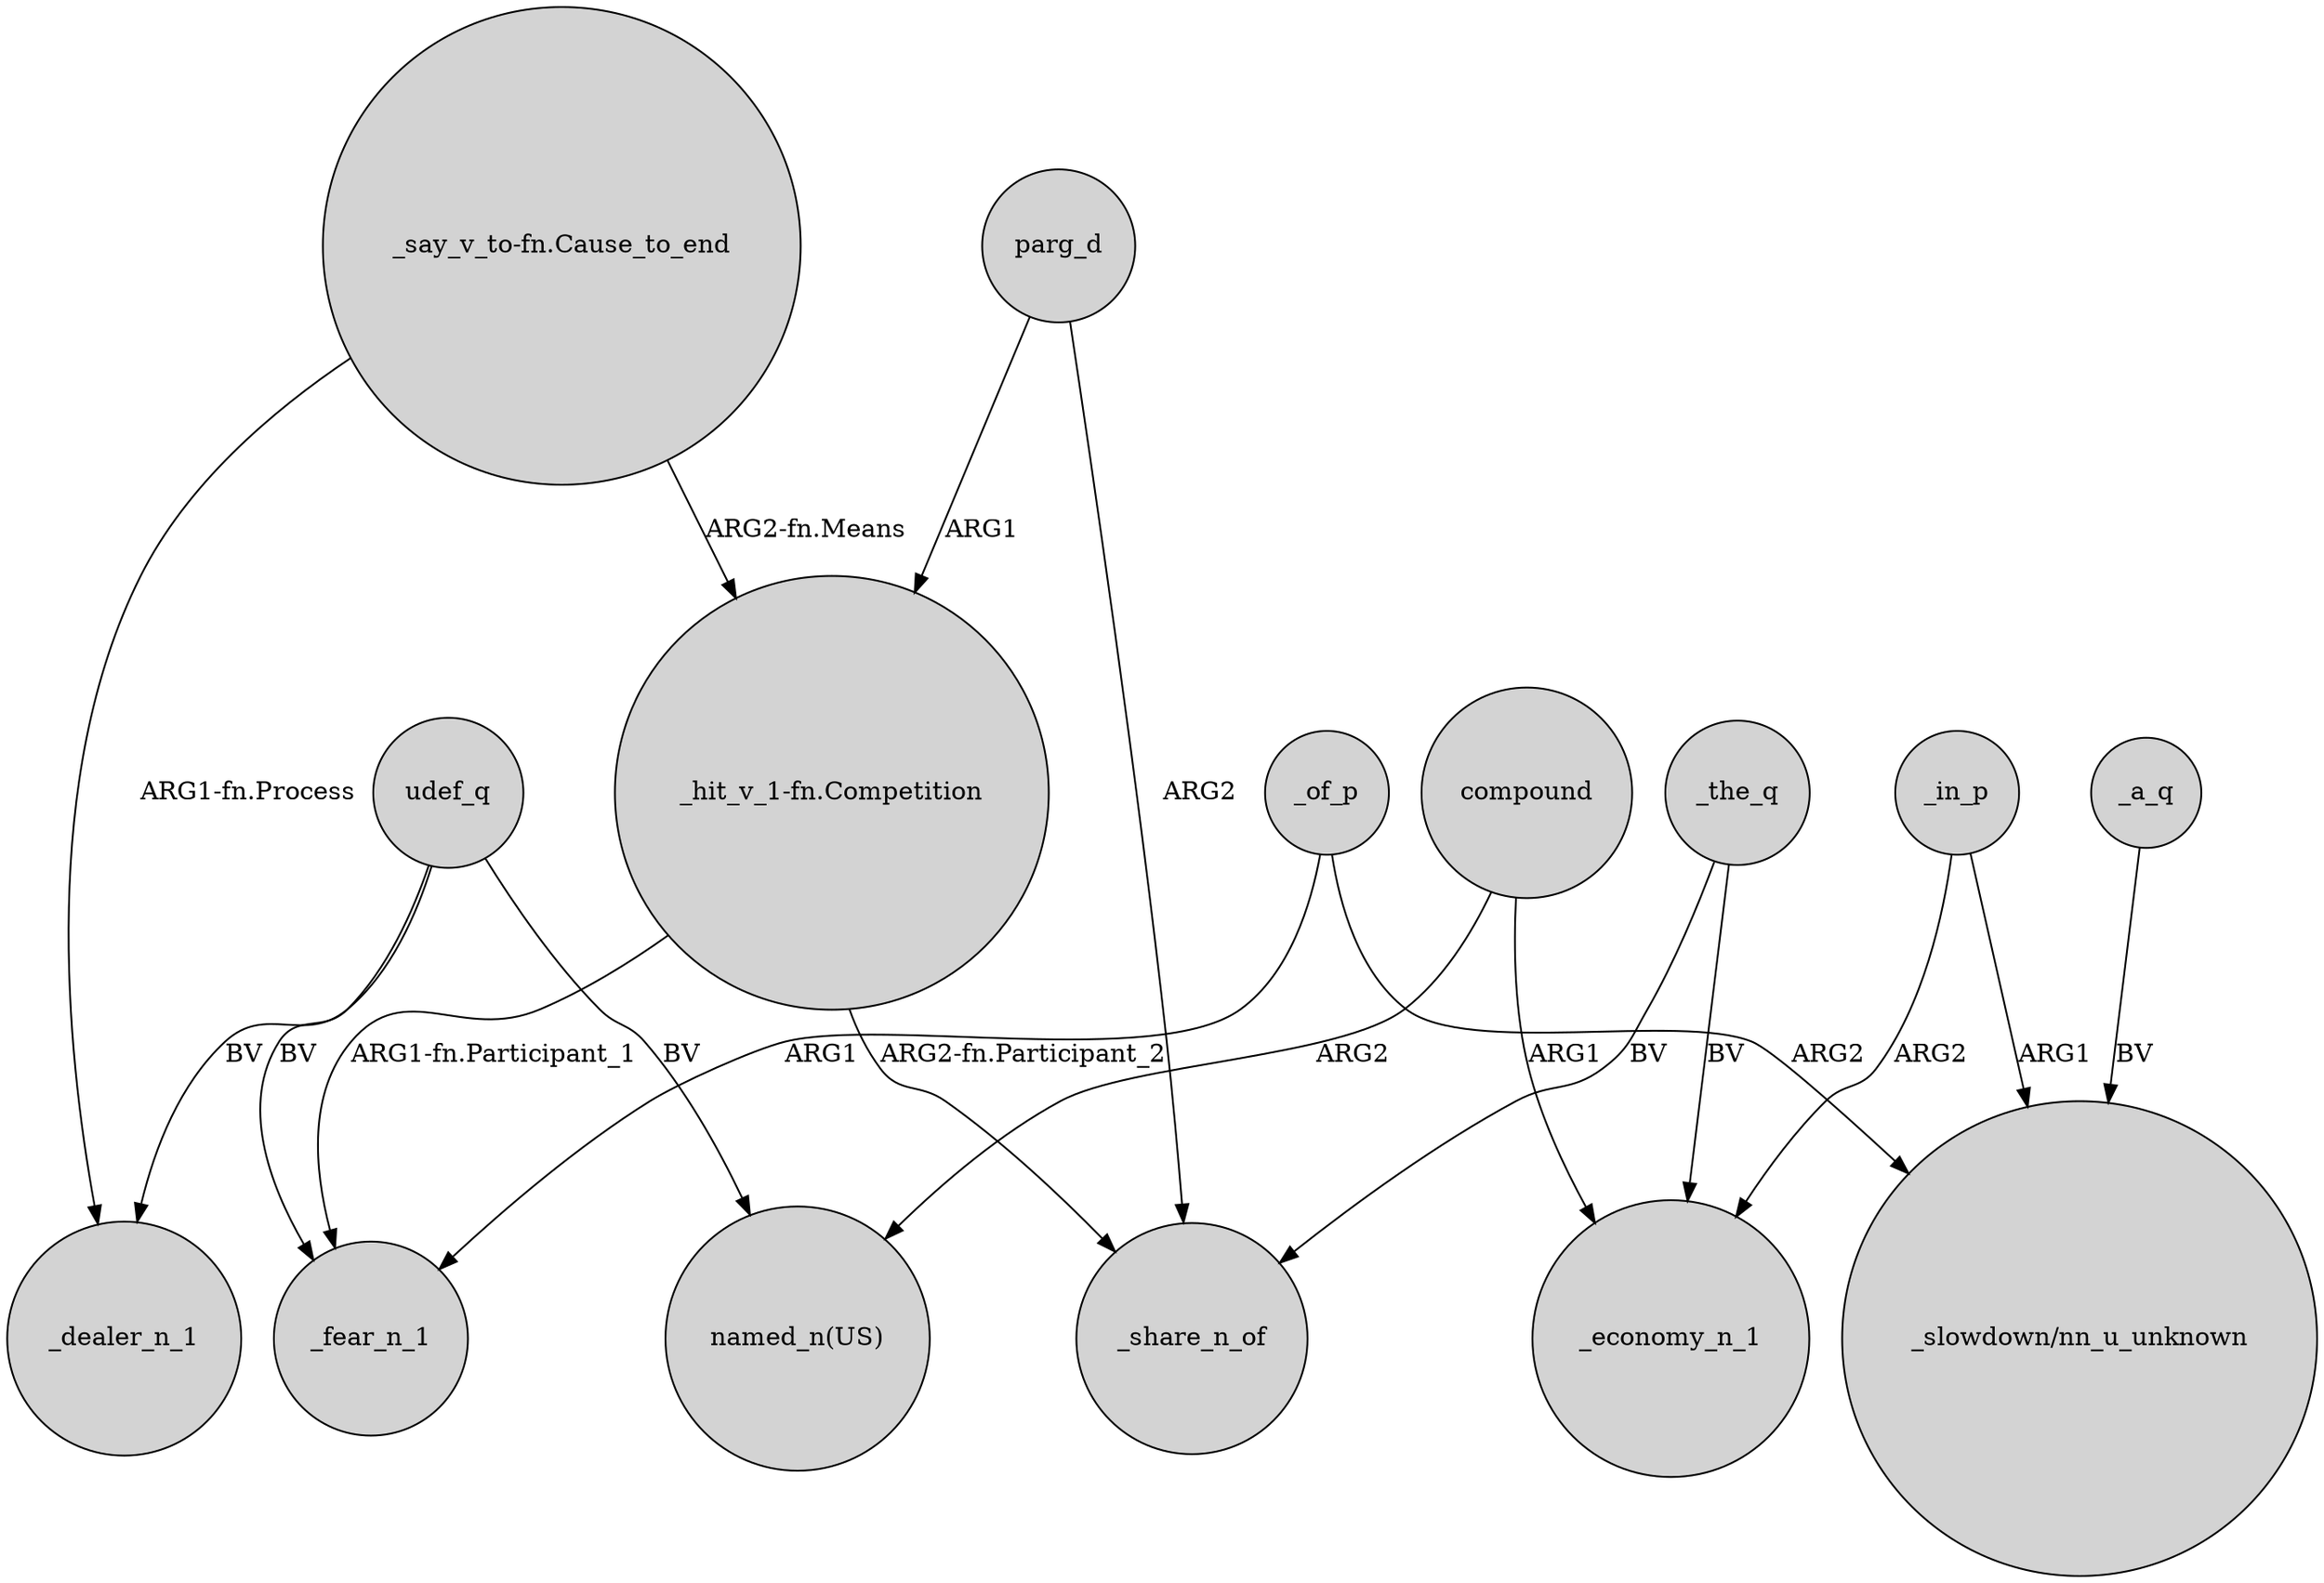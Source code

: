 digraph {
	node [shape=circle style=filled]
	"_say_v_to-fn.Cause_to_end" -> _dealer_n_1 [label="ARG1-fn.Process"]
	parg_d -> _share_n_of [label=ARG2]
	"_hit_v_1-fn.Competition" -> _fear_n_1 [label="ARG1-fn.Participant_1"]
	"_say_v_to-fn.Cause_to_end" -> "_hit_v_1-fn.Competition" [label="ARG2-fn.Means"]
	parg_d -> "_hit_v_1-fn.Competition" [label=ARG1]
	compound -> _economy_n_1 [label=ARG1]
	_of_p -> "_slowdown/nn_u_unknown" [label=ARG2]
	_a_q -> "_slowdown/nn_u_unknown" [label=BV]
	_in_p -> "_slowdown/nn_u_unknown" [label=ARG1]
	udef_q -> _fear_n_1 [label=BV]
	udef_q -> _dealer_n_1 [label=BV]
	_of_p -> _fear_n_1 [label=ARG1]
	"_hit_v_1-fn.Competition" -> _share_n_of [label="ARG2-fn.Participant_2"]
	udef_q -> "named_n(US)" [label=BV]
	compound -> "named_n(US)" [label=ARG2]
	_the_q -> _economy_n_1 [label=BV]
	_in_p -> _economy_n_1 [label=ARG2]
	_the_q -> _share_n_of [label=BV]
}

